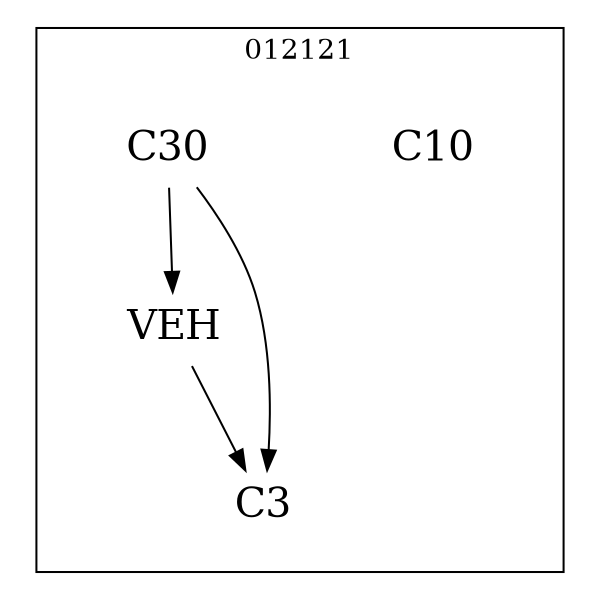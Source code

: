strict digraph DAGS {
	size = "4,4!" ; ratio ="fill"; subgraph cluster_0{
			labeldoc = "t";
			label = "012121";node	[label= VEH, shape = plaintext, fontsize=20] VEH;node	[label= C3, shape = plaintext, fontsize=20] C3;node	[label= C10, shape = plaintext, fontsize=20] C10;node	[label= C30, shape = plaintext, fontsize=20] C30;
VEH->C3;
C30->VEH;
C30->C3;
	}}